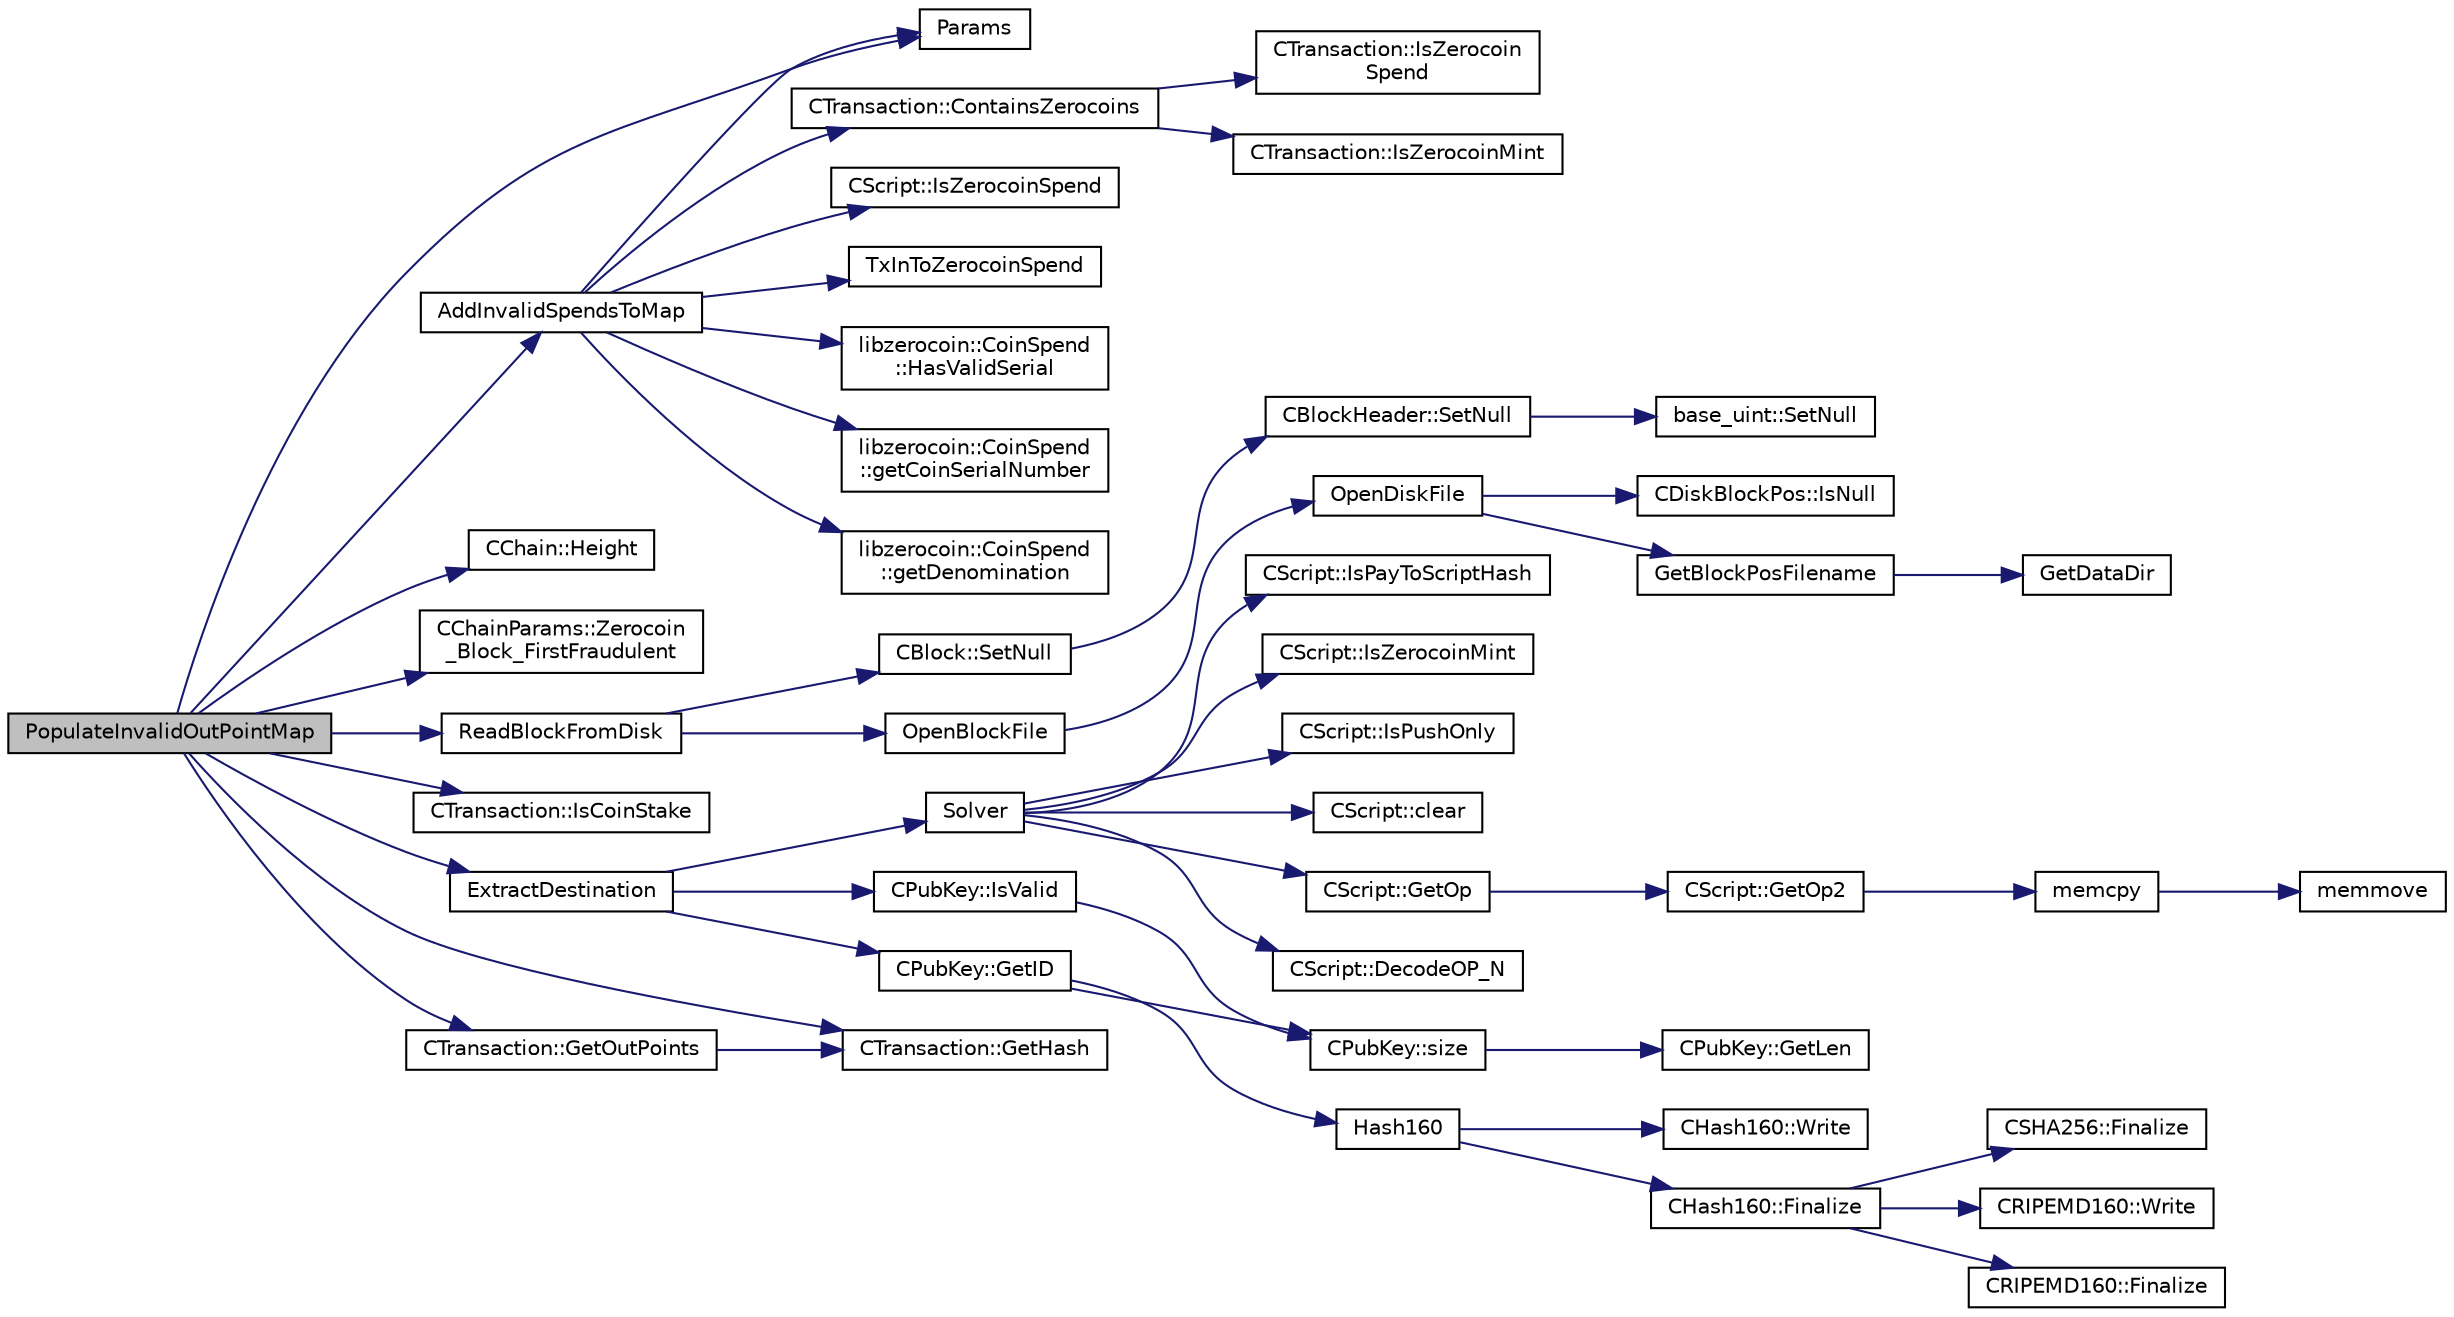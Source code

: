 digraph "PopulateInvalidOutPointMap"
{
  edge [fontname="Helvetica",fontsize="10",labelfontname="Helvetica",labelfontsize="10"];
  node [fontname="Helvetica",fontsize="10",shape=record];
  rankdir="LR";
  Node923 [label="PopulateInvalidOutPointMap",height=0.2,width=0.4,color="black", fillcolor="grey75", style="filled", fontcolor="black"];
  Node923 -> Node924 [color="midnightblue",fontsize="10",style="solid",fontname="Helvetica"];
  Node924 [label="Params",height=0.2,width=0.4,color="black", fillcolor="white", style="filled",URL="$chainparams_8cpp.html#ace5c5b706d71a324a417dd2db394fd4a",tooltip="Return the currently selected parameters. "];
  Node923 -> Node925 [color="midnightblue",fontsize="10",style="solid",fontname="Helvetica"];
  Node925 [label="CChain::Height",height=0.2,width=0.4,color="black", fillcolor="white", style="filled",URL="$class_c_chain.html#ad4758bc8872ce065a9579f77c3171d40",tooltip="Return the maximal height in the chain. "];
  Node923 -> Node926 [color="midnightblue",fontsize="10",style="solid",fontname="Helvetica"];
  Node926 [label="CChainParams::Zerocoin\l_Block_FirstFraudulent",height=0.2,width=0.4,color="black", fillcolor="white", style="filled",URL="$class_c_chain_params.html#a92c49924432a4786282ccfe32ecadf8a"];
  Node923 -> Node927 [color="midnightblue",fontsize="10",style="solid",fontname="Helvetica"];
  Node927 [label="ReadBlockFromDisk",height=0.2,width=0.4,color="black", fillcolor="white", style="filled",URL="$main_8cpp.html#a2dc350346749b7da7f4b40c114ee5147"];
  Node927 -> Node928 [color="midnightblue",fontsize="10",style="solid",fontname="Helvetica"];
  Node928 [label="CBlock::SetNull",height=0.2,width=0.4,color="black", fillcolor="white", style="filled",URL="$class_c_block.html#a0410d7ba8d60679c4cf364b82ffffea5"];
  Node928 -> Node929 [color="midnightblue",fontsize="10",style="solid",fontname="Helvetica"];
  Node929 [label="CBlockHeader::SetNull",height=0.2,width=0.4,color="black", fillcolor="white", style="filled",URL="$class_c_block_header.html#ae39c04a4357417d98954a51f53beb78a"];
  Node929 -> Node930 [color="midnightblue",fontsize="10",style="solid",fontname="Helvetica"];
  Node930 [label="base_uint::SetNull",height=0.2,width=0.4,color="black", fillcolor="white", style="filled",URL="$classbase__uint.html#ab7f832a0d48a7da00296497c820ae775"];
  Node927 -> Node931 [color="midnightblue",fontsize="10",style="solid",fontname="Helvetica"];
  Node931 [label="OpenBlockFile",height=0.2,width=0.4,color="black", fillcolor="white", style="filled",URL="$main_8cpp.html#a0d81388930a4ccb6a69b9abdd1ef5097",tooltip="Open a block file (blk?????.dat) "];
  Node931 -> Node932 [color="midnightblue",fontsize="10",style="solid",fontname="Helvetica"];
  Node932 [label="OpenDiskFile",height=0.2,width=0.4,color="black", fillcolor="white", style="filled",URL="$main_8cpp.html#ab15fc61f1d9596ad0aca703ff2c74635"];
  Node932 -> Node933 [color="midnightblue",fontsize="10",style="solid",fontname="Helvetica"];
  Node933 [label="CDiskBlockPos::IsNull",height=0.2,width=0.4,color="black", fillcolor="white", style="filled",URL="$struct_c_disk_block_pos.html#a7dd98fe3f5372d358df61db31899b0af"];
  Node932 -> Node934 [color="midnightblue",fontsize="10",style="solid",fontname="Helvetica"];
  Node934 [label="GetBlockPosFilename",height=0.2,width=0.4,color="black", fillcolor="white", style="filled",URL="$main_8cpp.html#a2f26f074aac584c3398de1dcdac59de9",tooltip="Translation to a filesystem path. "];
  Node934 -> Node935 [color="midnightblue",fontsize="10",style="solid",fontname="Helvetica"];
  Node935 [label="GetDataDir",height=0.2,width=0.4,color="black", fillcolor="white", style="filled",URL="$util_8cpp.html#ab83866a054745d4b30a3948a1b44beba"];
  Node923 -> Node936 [color="midnightblue",fontsize="10",style="solid",fontname="Helvetica"];
  Node936 [label="AddInvalidSpendsToMap",height=0.2,width=0.4,color="black", fillcolor="white", style="filled",URL="$main_8cpp.html#a0fd4db861b95e570b19439b08c95a2de"];
  Node936 -> Node937 [color="midnightblue",fontsize="10",style="solid",fontname="Helvetica"];
  Node937 [label="CTransaction::ContainsZerocoins",height=0.2,width=0.4,color="black", fillcolor="white", style="filled",URL="$class_c_transaction.html#a613051e8e5651a7500cb455f37dd1116"];
  Node937 -> Node938 [color="midnightblue",fontsize="10",style="solid",fontname="Helvetica"];
  Node938 [label="CTransaction::IsZerocoin\lSpend",height=0.2,width=0.4,color="black", fillcolor="white", style="filled",URL="$class_c_transaction.html#a4cda5603795c5f9179d4c8bd43f809cd"];
  Node937 -> Node939 [color="midnightblue",fontsize="10",style="solid",fontname="Helvetica"];
  Node939 [label="CTransaction::IsZerocoinMint",height=0.2,width=0.4,color="black", fillcolor="white", style="filled",URL="$class_c_transaction.html#ab91efb1c2312e6feeecfbbfff11abbb1"];
  Node936 -> Node940 [color="midnightblue",fontsize="10",style="solid",fontname="Helvetica"];
  Node940 [label="CScript::IsZerocoinSpend",height=0.2,width=0.4,color="black", fillcolor="white", style="filled",URL="$class_c_script.html#a84914a83542deece42dda7b22b043c1f"];
  Node936 -> Node941 [color="midnightblue",fontsize="10",style="solid",fontname="Helvetica"];
  Node941 [label="TxInToZerocoinSpend",height=0.2,width=0.4,color="black", fillcolor="white", style="filled",URL="$main_8cpp.html#af5469af7fa8bbe7c9572e68c041e8e21"];
  Node936 -> Node942 [color="midnightblue",fontsize="10",style="solid",fontname="Helvetica"];
  Node942 [label="libzerocoin::CoinSpend\l::HasValidSerial",height=0.2,width=0.4,color="black", fillcolor="white", style="filled",URL="$classlibzerocoin_1_1_coin_spend.html#a64eae09a4ab03e01e46f7a967f0ab1b9"];
  Node936 -> Node924 [color="midnightblue",fontsize="10",style="solid",fontname="Helvetica"];
  Node936 -> Node943 [color="midnightblue",fontsize="10",style="solid",fontname="Helvetica"];
  Node943 [label="libzerocoin::CoinSpend\l::getCoinSerialNumber",height=0.2,width=0.4,color="black", fillcolor="white", style="filled",URL="$classlibzerocoin_1_1_coin_spend.html#a125e5f3e268571a5549aa10bf9ad0f2b",tooltip="Returns the serial number of the coin spend by this proof. "];
  Node936 -> Node944 [color="midnightblue",fontsize="10",style="solid",fontname="Helvetica"];
  Node944 [label="libzerocoin::CoinSpend\l::getDenomination",height=0.2,width=0.4,color="black", fillcolor="white", style="filled",URL="$classlibzerocoin_1_1_coin_spend.html#a1e36726a516e8b0a110fa40afbcc76bc",tooltip="Gets the denomination of the coin spent in this proof. "];
  Node923 -> Node945 [color="midnightblue",fontsize="10",style="solid",fontname="Helvetica"];
  Node945 [label="CTransaction::IsCoinStake",height=0.2,width=0.4,color="black", fillcolor="white", style="filled",URL="$class_c_transaction.html#ace4278a41a296d40dcf5fb2b9cf007ec"];
  Node923 -> Node946 [color="midnightblue",fontsize="10",style="solid",fontname="Helvetica"];
  Node946 [label="ExtractDestination",height=0.2,width=0.4,color="black", fillcolor="white", style="filled",URL="$standard_8cpp.html#a951f7e601746ae076afdf3169ecca2fc"];
  Node946 -> Node947 [color="midnightblue",fontsize="10",style="solid",fontname="Helvetica"];
  Node947 [label="Solver",height=0.2,width=0.4,color="black", fillcolor="white", style="filled",URL="$standard_8cpp.html#a6ee6be50bff44464e905680c6fcee6dc",tooltip="Return public keys or hashes from scriptPubKey, for &#39;standard&#39; transaction types. ..."];
  Node947 -> Node948 [color="midnightblue",fontsize="10",style="solid",fontname="Helvetica"];
  Node948 [label="CScript::IsPayToScriptHash",height=0.2,width=0.4,color="black", fillcolor="white", style="filled",URL="$class_c_script.html#a0c3729c606d318923dc06f95d85a0971"];
  Node947 -> Node949 [color="midnightblue",fontsize="10",style="solid",fontname="Helvetica"];
  Node949 [label="CScript::IsZerocoinMint",height=0.2,width=0.4,color="black", fillcolor="white", style="filled",URL="$class_c_script.html#aadeaf93bd9c00abc9e20d082051adac8"];
  Node947 -> Node950 [color="midnightblue",fontsize="10",style="solid",fontname="Helvetica"];
  Node950 [label="CScript::IsPushOnly",height=0.2,width=0.4,color="black", fillcolor="white", style="filled",URL="$class_c_script.html#a090905f875fa5a40e616b319de8e973f",tooltip="Called by IsStandardTx and P2SH/BIP62 VerifyScript (which makes it consensus-critical). "];
  Node947 -> Node951 [color="midnightblue",fontsize="10",style="solid",fontname="Helvetica"];
  Node951 [label="CScript::clear",height=0.2,width=0.4,color="black", fillcolor="white", style="filled",URL="$class_c_script.html#a7b2baf842621f07c4939408acf63377c"];
  Node947 -> Node952 [color="midnightblue",fontsize="10",style="solid",fontname="Helvetica"];
  Node952 [label="CScript::GetOp",height=0.2,width=0.4,color="black", fillcolor="white", style="filled",URL="$class_c_script.html#a94635ed93d8d244ec3acfa83f9ecfe5f"];
  Node952 -> Node953 [color="midnightblue",fontsize="10",style="solid",fontname="Helvetica"];
  Node953 [label="CScript::GetOp2",height=0.2,width=0.4,color="black", fillcolor="white", style="filled",URL="$class_c_script.html#aac2dbe75742054049b0c6de0e9473ef0"];
  Node953 -> Node954 [color="midnightblue",fontsize="10",style="solid",fontname="Helvetica"];
  Node954 [label="memcpy",height=0.2,width=0.4,color="black", fillcolor="white", style="filled",URL="$glibc__compat_8cpp.html#a0f46826ab0466591e136db24394923cf"];
  Node954 -> Node955 [color="midnightblue",fontsize="10",style="solid",fontname="Helvetica"];
  Node955 [label="memmove",height=0.2,width=0.4,color="black", fillcolor="white", style="filled",URL="$glibc__compat_8cpp.html#a9778d49e9029dd75bc53ecbbf9f5e9a1"];
  Node947 -> Node956 [color="midnightblue",fontsize="10",style="solid",fontname="Helvetica"];
  Node956 [label="CScript::DecodeOP_N",height=0.2,width=0.4,color="black", fillcolor="white", style="filled",URL="$class_c_script.html#a7f975fca06b3e9a17da8ba23c7647e2e",tooltip="Encode/decode small integers: "];
  Node946 -> Node957 [color="midnightblue",fontsize="10",style="solid",fontname="Helvetica"];
  Node957 [label="CPubKey::IsValid",height=0.2,width=0.4,color="black", fillcolor="white", style="filled",URL="$class_c_pub_key.html#a4fa94293cf8577fd039b9a133f6c7f30"];
  Node957 -> Node958 [color="midnightblue",fontsize="10",style="solid",fontname="Helvetica"];
  Node958 [label="CPubKey::size",height=0.2,width=0.4,color="black", fillcolor="white", style="filled",URL="$class_c_pub_key.html#a6bb28fcf0a5f799c69f5b7269363b309",tooltip="Simple read-only vector-like interface to the pubkey data. "];
  Node958 -> Node959 [color="midnightblue",fontsize="10",style="solid",fontname="Helvetica"];
  Node959 [label="CPubKey::GetLen",height=0.2,width=0.4,color="black", fillcolor="white", style="filled",URL="$class_c_pub_key.html#a7dc71b3f037c84268dc22de97d7b65fb",tooltip="Compute the length of a pubkey with a given first byte. "];
  Node946 -> Node960 [color="midnightblue",fontsize="10",style="solid",fontname="Helvetica"];
  Node960 [label="CPubKey::GetID",height=0.2,width=0.4,color="black", fillcolor="white", style="filled",URL="$class_c_pub_key.html#a2675f7e6f72eff68e7a5227289feb021",tooltip="Get the KeyID of this public key (hash of its serialization) "];
  Node960 -> Node961 [color="midnightblue",fontsize="10",style="solid",fontname="Helvetica"];
  Node961 [label="Hash160",height=0.2,width=0.4,color="black", fillcolor="white", style="filled",URL="$hash_8h.html#a4490f70ddae16e9e48460a0416a48a6b",tooltip="Compute the 160-bit hash an object. "];
  Node961 -> Node962 [color="midnightblue",fontsize="10",style="solid",fontname="Helvetica"];
  Node962 [label="CHash160::Write",height=0.2,width=0.4,color="black", fillcolor="white", style="filled",URL="$class_c_hash160.html#af56cdd9443013eb68b246aa8450217f2"];
  Node961 -> Node963 [color="midnightblue",fontsize="10",style="solid",fontname="Helvetica"];
  Node963 [label="CHash160::Finalize",height=0.2,width=0.4,color="black", fillcolor="white", style="filled",URL="$class_c_hash160.html#a9bb08e1772002ae1a5d85017ba7952ee"];
  Node963 -> Node964 [color="midnightblue",fontsize="10",style="solid",fontname="Helvetica"];
  Node964 [label="CSHA256::Finalize",height=0.2,width=0.4,color="black", fillcolor="white", style="filled",URL="$class_c_s_h_a256.html#a4259230be0caefa590bc324fc12b9b90"];
  Node963 -> Node965 [color="midnightblue",fontsize="10",style="solid",fontname="Helvetica"];
  Node965 [label="CRIPEMD160::Write",height=0.2,width=0.4,color="black", fillcolor="white", style="filled",URL="$class_c_r_i_p_e_m_d160.html#a221143b9d94af623d07c4f4ba1bf6007"];
  Node963 -> Node966 [color="midnightblue",fontsize="10",style="solid",fontname="Helvetica"];
  Node966 [label="CRIPEMD160::Finalize",height=0.2,width=0.4,color="black", fillcolor="white", style="filled",URL="$class_c_r_i_p_e_m_d160.html#a2a11566fbf9d1339b819833313fc4e51"];
  Node960 -> Node958 [color="midnightblue",fontsize="10",style="solid",fontname="Helvetica"];
  Node923 -> Node967 [color="midnightblue",fontsize="10",style="solid",fontname="Helvetica"];
  Node967 [label="CTransaction::GetHash",height=0.2,width=0.4,color="black", fillcolor="white", style="filled",URL="$class_c_transaction.html#a7efd1379de830341417c0bfa23a149aa"];
  Node923 -> Node968 [color="midnightblue",fontsize="10",style="solid",fontname="Helvetica"];
  Node968 [label="CTransaction::GetOutPoints",height=0.2,width=0.4,color="black", fillcolor="white", style="filled",URL="$class_c_transaction.html#ac3041c099eb8b4e019c26468099dcdb5"];
  Node968 -> Node967 [color="midnightblue",fontsize="10",style="solid",fontname="Helvetica"];
}
